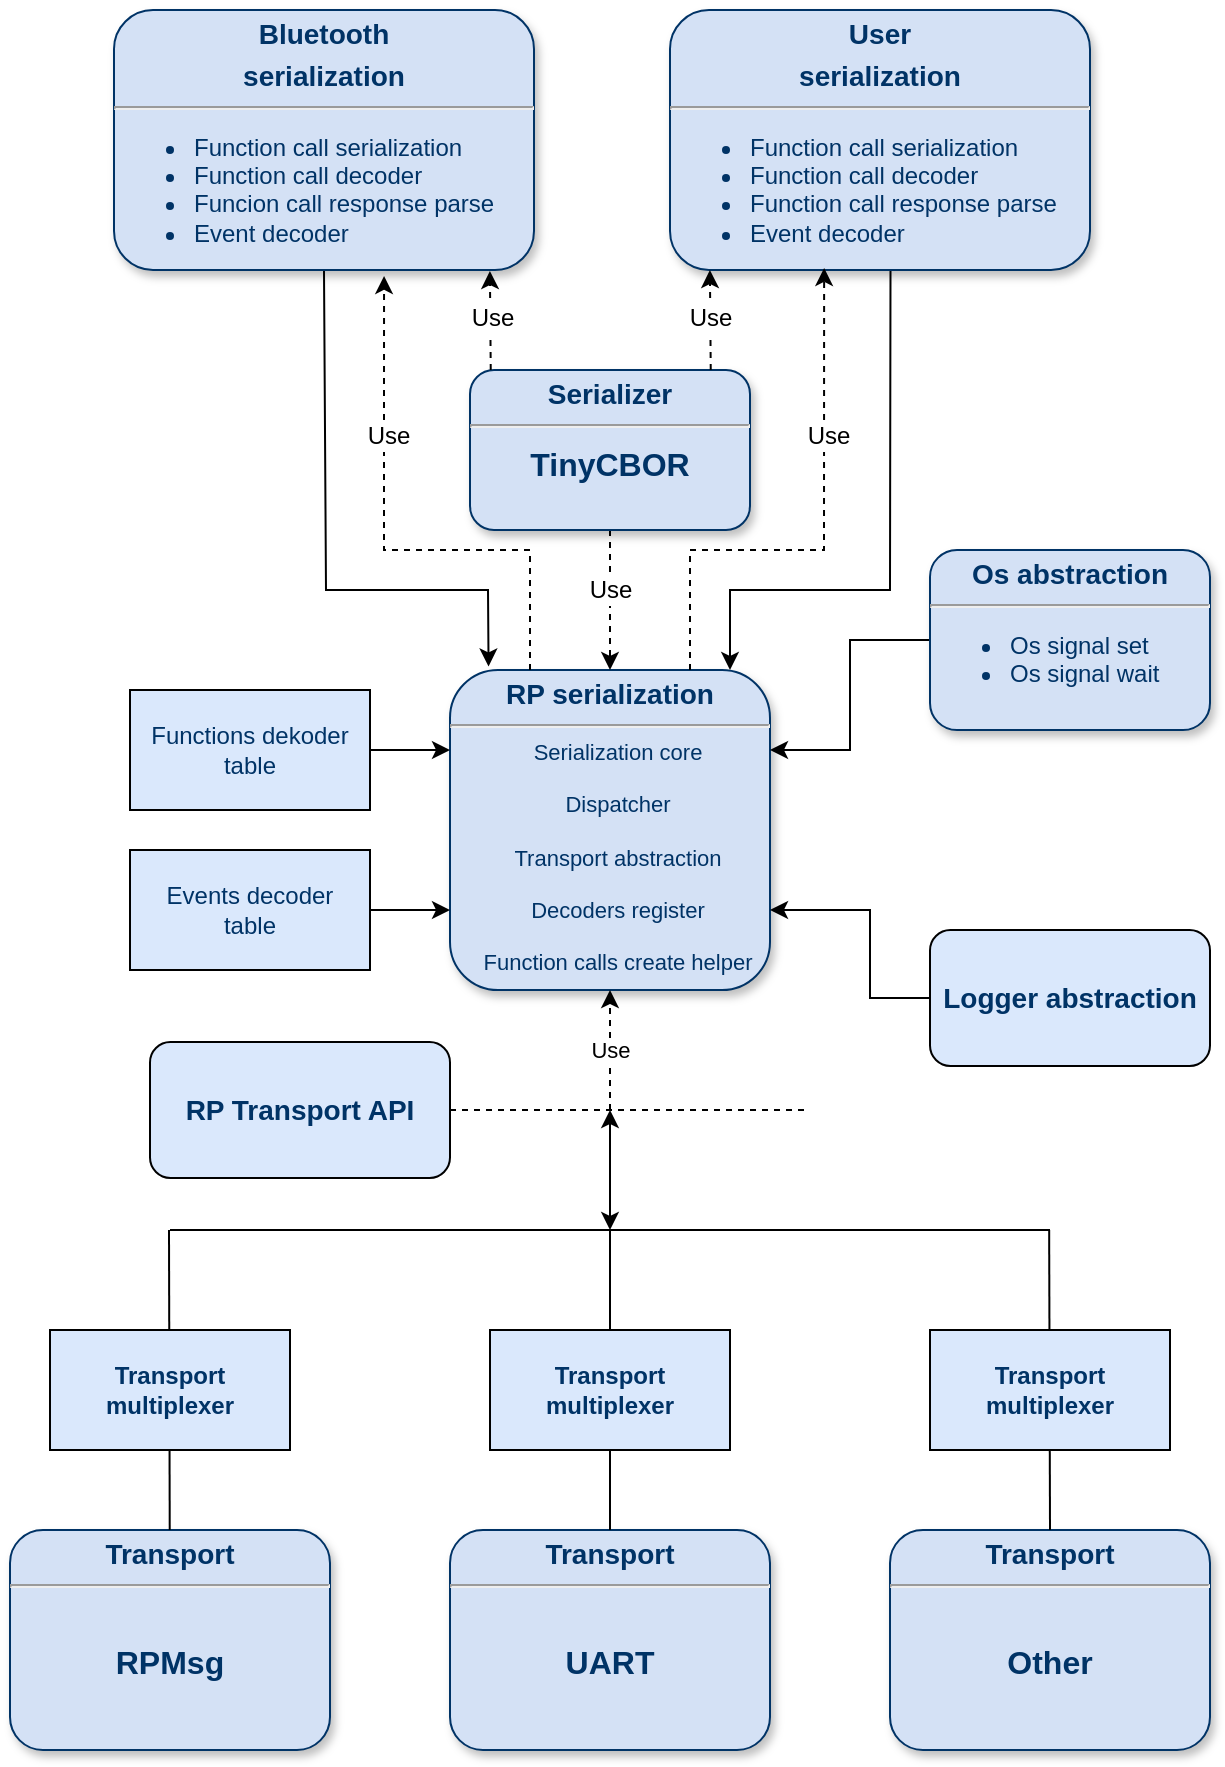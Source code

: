 <mxfile version="12.7.8" type="github"><diagram name="Page-1" id="efa7a0a1-bf9b-a30e-e6df-94a7791c09e9"><mxGraphModel dx="1264" dy="1860" grid="1" gridSize="10" guides="1" tooltips="1" connect="1" arrows="1" fold="1" page="1" pageScale="1" pageWidth="826" pageHeight="1169" background="#ffffff" math="0" shadow="0"><root><mxCell id="0"/><mxCell id="1" parent="0"/><mxCell id="21" value="&lt;p style=&quot;margin: 4px 0px 0px ; text-align: center&quot;&gt;&lt;font size=&quot;1&quot;&gt;&lt;b style=&quot;font-size: 14px&quot;&gt;Transport&lt;/b&gt;&lt;/font&gt;&lt;/p&gt;&lt;hr&gt;&lt;div align=&quot;center&quot;&gt;&lt;table align=&quot;center&quot;&gt;&lt;tbody&gt;&lt;tr style=&quot;font-size: 16px&quot;&gt;&lt;td&gt;&lt;b&gt;&lt;br&gt;RPMsg&lt;/b&gt;&lt;br&gt;&lt;/td&gt;&lt;/tr&gt;&lt;/tbody&gt;&lt;/table&gt;&lt;/div&gt;" style="verticalAlign=top;align=left;overflow=fill;fontSize=12;fontFamily=Helvetica;html=1;strokeColor=#003366;shadow=1;fillColor=#D4E1F5;fontColor=#003366;glass=0;rounded=1;comic=0;" parent="1" vertex="1"><mxGeometry x="130" y="550" width="160" height="110" as="geometry"/></mxCell><mxCell id="25" value="&lt;p style=&quot;margin: 4px 0px 0px ; text-align: center&quot;&gt;&lt;font size=&quot;1&quot;&gt;&lt;b style=&quot;font-size: 14px&quot;&gt;RP serialization&lt;br&gt;&lt;/b&gt;&lt;/font&gt;&lt;/p&gt;&lt;hr&gt;&lt;p style=&quot;margin: 0px 0px 0px 8px ; font-size: 11px&quot; align=&quot;center&quot;&gt;&lt;font style=&quot;font-size: 11px&quot;&gt;Serialization core&lt;/font&gt;&lt;/p&gt;&lt;p style=&quot;margin: 0px 0px 0px 8px ; font-size: 11px&quot; align=&quot;center&quot;&gt;&lt;font style=&quot;font-size: 11px&quot;&gt;&lt;br&gt;&lt;/font&gt;&lt;/p&gt;&lt;p style=&quot;margin: 0px 0px 0px 8px ; font-size: 11px&quot; align=&quot;center&quot;&gt;&lt;font style=&quot;font-size: 11px&quot;&gt;Dispatcher&lt;/font&gt;&lt;/p&gt;&lt;p style=&quot;margin: 0px 0px 0px 8px ; font-size: 11px&quot; align=&quot;center&quot;&gt;&lt;font style=&quot;font-size: 11px&quot;&gt;&lt;br&gt;&lt;/font&gt;&lt;/p&gt;&lt;p style=&quot;margin: 0px 0px 0px 8px ; font-size: 11px&quot; align=&quot;center&quot;&gt;&lt;font style=&quot;font-size: 11px&quot;&gt;Transport abstraction&lt;/font&gt;&lt;/p&gt;&lt;p style=&quot;margin: 0px 0px 0px 8px ; font-size: 11px&quot; align=&quot;center&quot;&gt;&lt;font style=&quot;font-size: 11px&quot;&gt;&lt;br&gt;&lt;/font&gt;&lt;/p&gt;&lt;p style=&quot;margin: 0px 0px 0px 8px ; font-size: 11px&quot; align=&quot;center&quot;&gt;&lt;font style=&quot;font-size: 11px&quot;&gt;Decoders register&lt;/font&gt;&lt;/p&gt;&lt;p style=&quot;margin: 0px 0px 0px 8px ; font-size: 11px&quot; align=&quot;center&quot;&gt;&lt;font style=&quot;font-size: 11px&quot;&gt;&lt;br&gt;&lt;/font&gt;&lt;/p&gt;&lt;p style=&quot;margin: 0px 0px 0px 8px ; font-size: 11px&quot; align=&quot;center&quot;&gt;&lt;font style=&quot;font-size: 11px&quot;&gt;Function calls create helper&lt;br&gt;&lt;/font&gt;&lt;/p&gt;&lt;p style=&quot;margin: 0px ; margin-left: 8px&quot; align=&quot;center&quot;&gt;&lt;br&gt;&lt;/p&gt;" style="verticalAlign=top;align=left;overflow=fill;fontSize=12;fontFamily=Helvetica;html=1;strokeColor=#003366;shadow=1;fillColor=#D4E1F5;fontColor=#003366;rounded=1;" parent="1" vertex="1"><mxGeometry x="350" y="120" width="160" height="160" as="geometry"/></mxCell><mxCell id="hzTVODMIwVcw8zMCKMNO-117" value="&lt;p style=&quot;margin: 4px 0px 0px ; text-align: center&quot;&gt;&lt;font size=&quot;1&quot;&gt;&lt;b style=&quot;font-size: 14px&quot;&gt;Transport&lt;/b&gt;&lt;/font&gt;&lt;/p&gt;&lt;hr&gt;&lt;div align=&quot;center&quot;&gt;&lt;table align=&quot;center&quot;&gt;&lt;tbody&gt;&lt;tr style=&quot;font-size: 16px&quot;&gt;&lt;td&gt;&lt;b&gt;&lt;br&gt;UART&lt;/b&gt;&lt;br&gt;&lt;/td&gt;&lt;/tr&gt;&lt;/tbody&gt;&lt;/table&gt;&lt;/div&gt;" style="verticalAlign=top;align=left;overflow=fill;fontSize=12;fontFamily=Helvetica;html=1;strokeColor=#003366;shadow=1;fillColor=#D4E1F5;fontColor=#003366;glass=0;rounded=1;comic=0;" parent="1" vertex="1"><mxGeometry x="350" y="550" width="160" height="110" as="geometry"/></mxCell><mxCell id="hzTVODMIwVcw8zMCKMNO-118" value="&lt;p style=&quot;margin: 4px 0px 0px ; text-align: center&quot;&gt;&lt;font size=&quot;1&quot;&gt;&lt;b style=&quot;font-size: 14px&quot;&gt;Transport&lt;/b&gt;&lt;/font&gt;&lt;/p&gt;&lt;hr&gt;&lt;div align=&quot;center&quot;&gt;&lt;table align=&quot;center&quot;&gt;&lt;tbody&gt;&lt;tr style=&quot;font-size: 16px&quot;&gt;&lt;td&gt;&lt;b&gt;&lt;br&gt;Other&lt;/b&gt;&lt;br&gt;&lt;/td&gt;&lt;/tr&gt;&lt;/tbody&gt;&lt;/table&gt;&lt;/div&gt;" style="verticalAlign=top;align=left;overflow=fill;fontSize=12;fontFamily=Helvetica;html=1;strokeColor=#003366;shadow=1;fillColor=#D4E1F5;fontColor=#003366;glass=0;rounded=1;comic=0;" parent="1" vertex="1"><mxGeometry x="570" y="550" width="160" height="110" as="geometry"/></mxCell><mxCell id="hzTVODMIwVcw8zMCKMNO-119" value="" style="endArrow=none;html=1;exitX=0.5;exitY=0;exitDx=0;exitDy=0;" parent="1" source="hzTVODMIwVcw8zMCKMNO-117" edge="1"><mxGeometry width="50" height="50" relative="1" as="geometry"><mxPoint x="440" y="430" as="sourcePoint"/><mxPoint x="430" y="400" as="targetPoint"/></mxGeometry></mxCell><mxCell id="hzTVODMIwVcw8zMCKMNO-123" value="" style="endArrow=none;html=1;" parent="1" source="21" edge="1"><mxGeometry width="50" height="50" relative="1" as="geometry"><mxPoint x="190" y="420" as="sourcePoint"/><mxPoint x="209.5" y="400" as="targetPoint"/></mxGeometry></mxCell><mxCell id="hzTVODMIwVcw8zMCKMNO-124" value="" style="endArrow=none;html=1;exitX=0.5;exitY=0;exitDx=0;exitDy=0;" parent="1" source="hzTVODMIwVcw8zMCKMNO-118" edge="1"><mxGeometry width="50" height="50" relative="1" as="geometry"><mxPoint x="649.58" y="460" as="sourcePoint"/><mxPoint x="649.58" y="400" as="targetPoint"/></mxGeometry></mxCell><mxCell id="hzTVODMIwVcw8zMCKMNO-125" value="" style="endArrow=none;html=1;" parent="1" edge="1"><mxGeometry width="50" height="50" relative="1" as="geometry"><mxPoint x="210" y="400" as="sourcePoint"/><mxPoint x="650" y="400" as="targetPoint"/></mxGeometry></mxCell><mxCell id="hzTVODMIwVcw8zMCKMNO-134" value="" style="endArrow=none;dashed=1;html=1;exitX=1;exitY=0.5;exitDx=0;exitDy=0;" parent="1" source="hzTVODMIwVcw8zMCKMNO-143" edge="1"><mxGeometry width="50" height="50" relative="1" as="geometry"><mxPoint x="230" y="330" as="sourcePoint"/><mxPoint x="530" y="340" as="targetPoint"/><Array as="points"><mxPoint x="430" y="340"/></Array></mxGeometry></mxCell><mxCell id="hzTVODMIwVcw8zMCKMNO-135" value="" style="endArrow=classic;startArrow=classic;html=1;" parent="1" edge="1"><mxGeometry width="50" height="50" relative="1" as="geometry"><mxPoint x="430" y="400" as="sourcePoint"/><mxPoint x="430" y="340" as="targetPoint"/></mxGeometry></mxCell><mxCell id="hzTVODMIwVcw8zMCKMNO-143" value="&lt;font style=&quot;font-size: 14px&quot; color=&quot;#003366&quot;&gt;&lt;b&gt;&lt;font style=&quot;font-size: 14px&quot;&gt;RP Transport API&lt;/font&gt;&lt;/b&gt;&lt;/font&gt;" style="rounded=1;whiteSpace=wrap;html=1;glass=0;comic=0;strokeColor=#000000;fillColor=#dae8fc;" parent="1" vertex="1"><mxGeometry x="200" y="306" width="150" height="68" as="geometry"/></mxCell><mxCell id="hzTVODMIwVcw8zMCKMNO-184" value="" style="edgeStyle=none;orthogonalLoop=1;jettySize=auto;html=1;entryX=0.5;entryY=0;entryDx=0;entryDy=0;rounded=0;dashed=1;" parent="1" source="hzTVODMIwVcw8zMCKMNO-147" target="25" edge="1"><mxGeometry relative="1" as="geometry"><mxPoint x="430" y="-30" as="targetPoint"/></mxGeometry></mxCell><mxCell id="hzTVODMIwVcw8zMCKMNO-189" value="Use" style="text;html=1;align=center;verticalAlign=middle;resizable=0;points=[];labelBackgroundColor=#ffffff;" parent="hzTVODMIwVcw8zMCKMNO-184" vertex="1" connectable="0"><mxGeometry x="0.618" y="1" relative="1" as="geometry"><mxPoint x="-1" y="-27" as="offset"/></mxGeometry></mxCell><mxCell id="hzTVODMIwVcw8zMCKMNO-147" value="&lt;p style=&quot;margin: 4px 0px 0px ; text-align: center&quot;&gt;&lt;font size=&quot;1&quot;&gt;&lt;b style=&quot;font-size: 14px&quot;&gt;Serializer&lt;/b&gt;&lt;/font&gt;&lt;/p&gt;&lt;hr&gt;&lt;div align=&quot;center&quot;&gt;&lt;table align=&quot;center&quot;&gt;&lt;tbody&gt;&lt;tr style=&quot;font-size: 16px&quot;&gt;&lt;td&gt;&lt;b&gt;TinyCBOR&lt;/b&gt;&lt;br&gt;&lt;/td&gt;&lt;/tr&gt;&lt;/tbody&gt;&lt;/table&gt;&lt;/div&gt;" style="verticalAlign=top;align=left;overflow=fill;fontSize=12;fontFamily=Helvetica;html=1;strokeColor=#003366;shadow=1;fillColor=#D4E1F5;fontColor=#003366;glass=0;rounded=1;comic=0;" parent="1" vertex="1"><mxGeometry x="360" y="-30" width="140" height="80" as="geometry"/></mxCell><mxCell id="hzTVODMIwVcw8zMCKMNO-155" style="edgeStyle=none;rounded=0;orthogonalLoop=1;jettySize=auto;html=1;exitX=0;exitY=0.5;exitDx=0;exitDy=0;entryX=1;entryY=0.25;entryDx=0;entryDy=0;" parent="1" source="hzTVODMIwVcw8zMCKMNO-154" target="25" edge="1"><mxGeometry relative="1" as="geometry"><Array as="points"><mxPoint x="550" y="105"/><mxPoint x="550" y="160"/></Array></mxGeometry></mxCell><mxCell id="hzTVODMIwVcw8zMCKMNO-154" value="&lt;p style=&quot;margin: 4px 0px 0px ; text-align: center&quot;&gt;&lt;font size=&quot;1&quot;&gt;&lt;b style=&quot;font-size: 14px&quot;&gt;Os abstraction&lt;br&gt;&lt;/b&gt;&lt;/font&gt;&lt;/p&gt;&lt;hr&gt;&lt;ul&gt;&lt;li&gt;Os signal set&lt;/li&gt;&lt;li&gt;Os signal wait&lt;br&gt;&lt;/li&gt;&lt;/ul&gt;" style="verticalAlign=top;align=left;overflow=fill;fontSize=12;fontFamily=Helvetica;html=1;strokeColor=#003366;shadow=1;fillColor=#D4E1F5;fontColor=#003366;rounded=1;" parent="1" vertex="1"><mxGeometry x="590" y="60" width="140" height="90" as="geometry"/></mxCell><mxCell id="hzTVODMIwVcw8zMCKMNO-160" style="edgeStyle=none;rounded=0;orthogonalLoop=1;jettySize=auto;html=1;exitX=0;exitY=0.5;exitDx=0;exitDy=0;entryX=1;entryY=0.75;entryDx=0;entryDy=0;" parent="1" source="hzTVODMIwVcw8zMCKMNO-159" target="25" edge="1"><mxGeometry relative="1" as="geometry"><Array as="points"><mxPoint x="560" y="284"/><mxPoint x="560" y="240"/></Array></mxGeometry></mxCell><mxCell id="hzTVODMIwVcw8zMCKMNO-159" value="&lt;font style=&quot;font-size: 14px&quot; color=&quot;#003366&quot;&gt;&lt;b&gt;&lt;font style=&quot;font-size: 14px&quot;&gt;Logger abstraction&lt;br&gt;&lt;/font&gt;&lt;/b&gt;&lt;/font&gt;" style="rounded=1;whiteSpace=wrap;html=1;glass=0;comic=0;strokeColor=#000000;fillColor=#dae8fc;" parent="1" vertex="1"><mxGeometry x="590" y="250" width="140" height="68" as="geometry"/></mxCell><mxCell id="hzTVODMIwVcw8zMCKMNO-167" style="edgeStyle=none;rounded=0;orthogonalLoop=1;jettySize=auto;html=1;entryX=0.133;entryY=-0.011;entryDx=0;entryDy=0;entryPerimeter=0;exitX=0.5;exitY=1;exitDx=0;exitDy=0;" parent="1" source="hzTVODMIwVcw8zMCKMNO-164" edge="1"><mxGeometry relative="1" as="geometry"><mxPoint x="369.28" y="118.24" as="targetPoint"/><Array as="points"><mxPoint x="288" y="80"/><mxPoint x="369" y="80"/></Array><mxPoint x="288" y="-20" as="sourcePoint"/></mxGeometry></mxCell><mxCell id="hzTVODMIwVcw8zMCKMNO-164" value="&lt;p style=&quot;margin: 4px 0px 0px ; text-align: center&quot;&gt;&lt;font size=&quot;1&quot;&gt;&lt;b style=&quot;font-size: 14px&quot;&gt;Bluetooth&lt;/b&gt;&lt;/font&gt;&lt;/p&gt;&lt;p style=&quot;margin: 4px 0px 0px ; text-align: center&quot;&gt;&lt;font size=&quot;1&quot;&gt;&lt;b style=&quot;font-size: 14px&quot;&gt;serialization&lt;br&gt;&lt;/b&gt;&lt;/font&gt;&lt;/p&gt;&lt;hr&gt;&lt;div&gt;&lt;ul&gt;&lt;li&gt;Function call serialization&lt;/li&gt;&lt;li&gt;Function call decoder&lt;/li&gt;&lt;li&gt;Funcion call response parse&lt;/li&gt;&lt;li&gt;Event decoder&lt;/li&gt;&lt;/ul&gt;&lt;/div&gt;&lt;div&gt;&lt;br&gt;&lt;/div&gt;" style="verticalAlign=top;align=left;overflow=fill;fontSize=12;fontFamily=Helvetica;html=1;strokeColor=#003366;shadow=1;fillColor=#D4E1F5;fontColor=#003366;rounded=1;" parent="1" vertex="1"><mxGeometry x="182" y="-210" width="210" height="130" as="geometry"/></mxCell><mxCell id="hzTVODMIwVcw8zMCKMNO-196" value="" style="edgeStyle=none;rounded=0;orthogonalLoop=1;jettySize=auto;html=1;entryX=0.875;entryY=0;entryDx=0;entryDy=0;entryPerimeter=0;exitX=0.525;exitY=0.997;exitDx=0;exitDy=0;exitPerimeter=0;" parent="1" source="hzTVODMIwVcw8zMCKMNO-166" target="25" edge="1"><mxGeometry relative="1" as="geometry"><mxPoint x="560" y="51" as="sourcePoint"/><mxPoint x="555" y="130" as="targetPoint"/><Array as="points"><mxPoint x="570" y="80"/><mxPoint x="490" y="80"/></Array></mxGeometry></mxCell><mxCell id="hzTVODMIwVcw8zMCKMNO-166" value="&lt;p style=&quot;margin: 4px 0px 0px ; text-align: center&quot;&gt;&lt;font size=&quot;1&quot;&gt;&lt;b style=&quot;font-size: 14px&quot;&gt;User&lt;/b&gt;&lt;/font&gt;&lt;/p&gt;&lt;p style=&quot;margin: 4px 0px 0px ; text-align: center&quot;&gt;&lt;font size=&quot;1&quot;&gt;&lt;b style=&quot;font-size: 14px&quot;&gt;serialization&lt;br&gt;&lt;/b&gt;&lt;/font&gt;&lt;/p&gt;&lt;hr&gt;&lt;div&gt;&lt;ul&gt;&lt;li&gt;Function call serialization&lt;/li&gt;&lt;li&gt;Function call decoder&lt;/li&gt;&lt;li&gt;Function call response parse&lt;/li&gt;&lt;li&gt;Event decoder&lt;/li&gt;&lt;/ul&gt;&lt;/div&gt;&lt;div&gt;&lt;br&gt;&lt;/div&gt;" style="verticalAlign=top;align=left;overflow=fill;fontSize=12;fontFamily=Helvetica;html=1;strokeColor=#003366;shadow=1;fillColor=#D4E1F5;fontColor=#003366;rounded=1;" parent="1" vertex="1"><mxGeometry x="460" y="-210" width="210" height="130" as="geometry"/></mxCell><mxCell id="hzTVODMIwVcw8zMCKMNO-173" value="Use" style="endArrow=classic;html=1;entryX=0.5;entryY=1;entryDx=0;entryDy=0;dashed=1;" parent="1" target="25" edge="1"><mxGeometry width="50" height="50" relative="1" as="geometry"><mxPoint x="430" y="340" as="sourcePoint"/><mxPoint x="270" y="220" as="targetPoint"/><Array as="points"><mxPoint x="430" y="310"/></Array></mxGeometry></mxCell><mxCell id="hzTVODMIwVcw8zMCKMNO-178" value="" style="endArrow=classic;html=1;dashed=1;exitX=0.25;exitY=0;exitDx=0;exitDy=0;entryX=0.095;entryY=1;entryDx=0;entryDy=0;entryPerimeter=0;" parent="1" target="hzTVODMIwVcw8zMCKMNO-166" edge="1"><mxGeometry width="50" height="50" relative="1" as="geometry"><mxPoint x="480.37" y="-30.0" as="sourcePoint"/><mxPoint x="480" y="-70" as="targetPoint"/></mxGeometry></mxCell><mxCell id="hzTVODMIwVcw8zMCKMNO-179" value="Use" style="text;html=1;align=center;verticalAlign=middle;resizable=0;points=[];labelBackgroundColor=#ffffff;" parent="hzTVODMIwVcw8zMCKMNO-178" vertex="1" connectable="0"><mxGeometry x="0.344" y="-1" relative="1" as="geometry"><mxPoint x="-1.09" y="7.01" as="offset"/></mxGeometry></mxCell><mxCell id="hzTVODMIwVcw8zMCKMNO-193" value="" style="edgeStyle=none;rounded=0;orthogonalLoop=1;jettySize=auto;html=1;entryX=0;entryY=0.25;entryDx=0;entryDy=0;" parent="1" source="hzTVODMIwVcw8zMCKMNO-190" target="25" edge="1"><mxGeometry relative="1" as="geometry"/></mxCell><mxCell id="hzTVODMIwVcw8zMCKMNO-190" value="&lt;div&gt;&lt;font color=&quot;#003366&quot;&gt;Functions dekoder&lt;/font&gt;&lt;/div&gt;&lt;div&gt;&lt;font color=&quot;#003366&quot;&gt;table&lt;br&gt;&lt;/font&gt;&lt;/div&gt;" style="rounded=0;whiteSpace=wrap;html=1;glass=0;comic=0;strokeColor=#000000;fillColor=#dae8fc;" parent="1" vertex="1"><mxGeometry x="190" y="130" width="120" height="60" as="geometry"/></mxCell><mxCell id="hzTVODMIwVcw8zMCKMNO-194" value="" style="edgeStyle=none;rounded=0;orthogonalLoop=1;jettySize=auto;html=1;entryX=0;entryY=0.75;entryDx=0;entryDy=0;" parent="1" source="hzTVODMIwVcw8zMCKMNO-191" target="25" edge="1"><mxGeometry relative="1" as="geometry"/></mxCell><mxCell id="hzTVODMIwVcw8zMCKMNO-191" value="&lt;div&gt;&lt;font color=&quot;#003366&quot;&gt;Events decoder&lt;/font&gt;&lt;/div&gt;&lt;div&gt;&lt;font color=&quot;#003366&quot;&gt;table&lt;/font&gt;&lt;br&gt;&lt;/div&gt;" style="rounded=0;whiteSpace=wrap;html=1;glass=0;comic=0;strokeColor=#000000;fillColor=#dae8fc;" parent="1" vertex="1"><mxGeometry x="190" y="210" width="120" height="60" as="geometry"/></mxCell><mxCell id="jsOhlCd9X-9qNjyJw1FY-28" value="" style="endArrow=classic;html=1;dashed=1;exitX=0.25;exitY=0;exitDx=0;exitDy=0;entryX=0.895;entryY=1.004;entryDx=0;entryDy=0;entryPerimeter=0;" parent="1" target="hzTVODMIwVcw8zMCKMNO-164" edge="1"><mxGeometry width="50" height="50" relative="1" as="geometry"><mxPoint x="370.37" y="-30.0" as="sourcePoint"/><mxPoint x="370" y="-70" as="targetPoint"/></mxGeometry></mxCell><mxCell id="jsOhlCd9X-9qNjyJw1FY-29" value="Use" style="text;html=1;align=center;verticalAlign=middle;resizable=0;points=[];labelBackgroundColor=#ffffff;" parent="jsOhlCd9X-9qNjyJw1FY-28" vertex="1" connectable="0"><mxGeometry x="0.344" y="-1" relative="1" as="geometry"><mxPoint y="7.01" as="offset"/></mxGeometry></mxCell><mxCell id="jsOhlCd9X-9qNjyJw1FY-30" value="" style="endArrow=classic;html=1;exitX=0.25;exitY=0;exitDx=0;exitDy=0;entryX=0.643;entryY=1.023;entryDx=0;entryDy=0;strokeColor=#000000;rounded=0;dashed=1;entryPerimeter=0;" parent="1" source="25" target="hzTVODMIwVcw8zMCKMNO-164" edge="1"><mxGeometry width="50" height="50" relative="1" as="geometry"><mxPoint x="170" y="90" as="sourcePoint"/><mxPoint x="220" y="40" as="targetPoint"/><Array as="points"><mxPoint x="390" y="60"/><mxPoint x="317" y="60"/><mxPoint x="317" y="-10"/></Array></mxGeometry></mxCell><mxCell id="jsOhlCd9X-9qNjyJw1FY-38" value="Use" style="text;html=1;align=center;verticalAlign=middle;resizable=0;points=[];labelBackgroundColor=#ffffff;" parent="1" vertex="1" connectable="0"><mxGeometry x="320" y="30" as="geometry"><mxPoint x="-1" y="-27" as="offset"/></mxGeometry></mxCell><mxCell id="jsOhlCd9X-9qNjyJw1FY-40" value="&lt;font color=&quot;#003366&quot;&gt;&lt;b&gt;Transport multiplexer&lt;/b&gt;&lt;/font&gt;" style="rounded=0;whiteSpace=wrap;html=1;fillColor=#dae8fc;strokeColor=#000000;" parent="1" vertex="1"><mxGeometry x="370" y="450" width="120" height="60" as="geometry"/></mxCell><mxCell id="jsOhlCd9X-9qNjyJw1FY-41" value="&lt;font color=&quot;#003366&quot;&gt;&lt;b&gt;Transport multiplexer&lt;/b&gt;&lt;/font&gt;" style="rounded=0;whiteSpace=wrap;html=1;fillColor=#dae8fc;strokeColor=#000000;" parent="1" vertex="1"><mxGeometry x="150" y="450" width="120" height="60" as="geometry"/></mxCell><mxCell id="jsOhlCd9X-9qNjyJw1FY-42" value="&lt;font color=&quot;#003366&quot;&gt;&lt;b&gt;Transport multiplexer&lt;/b&gt;&lt;/font&gt;" style="rounded=0;whiteSpace=wrap;html=1;fillColor=#dae8fc;strokeColor=#000000;" parent="1" vertex="1"><mxGeometry x="590" y="450" width="120" height="60" as="geometry"/></mxCell><mxCell id="GaNzrG4OUb8JcvTXfsrH-26" value="" style="endArrow=classic;html=1;exitX=0.75;exitY=0;exitDx=0;exitDy=0;entryX=0.367;entryY=0.992;entryDx=0;entryDy=0;entryPerimeter=0;rounded=0;dashed=1;" parent="1" source="25" target="hzTVODMIwVcw8zMCKMNO-166" edge="1"><mxGeometry width="50" height="50" relative="1" as="geometry"><mxPoint x="520" y="70" as="sourcePoint"/><mxPoint x="570" y="20" as="targetPoint"/><Array as="points"><mxPoint x="470" y="60"/><mxPoint x="537" y="60"/></Array></mxGeometry></mxCell><mxCell id="GaNzrG4OUb8JcvTXfsrH-27" value="Use" style="text;html=1;align=center;verticalAlign=middle;resizable=0;points=[];labelBackgroundColor=#ffffff;" parent="1" vertex="1" connectable="0"><mxGeometry x="540" y="30" as="geometry"><mxPoint x="-1" y="-27" as="offset"/></mxGeometry></mxCell></root></mxGraphModel></diagram></mxfile>